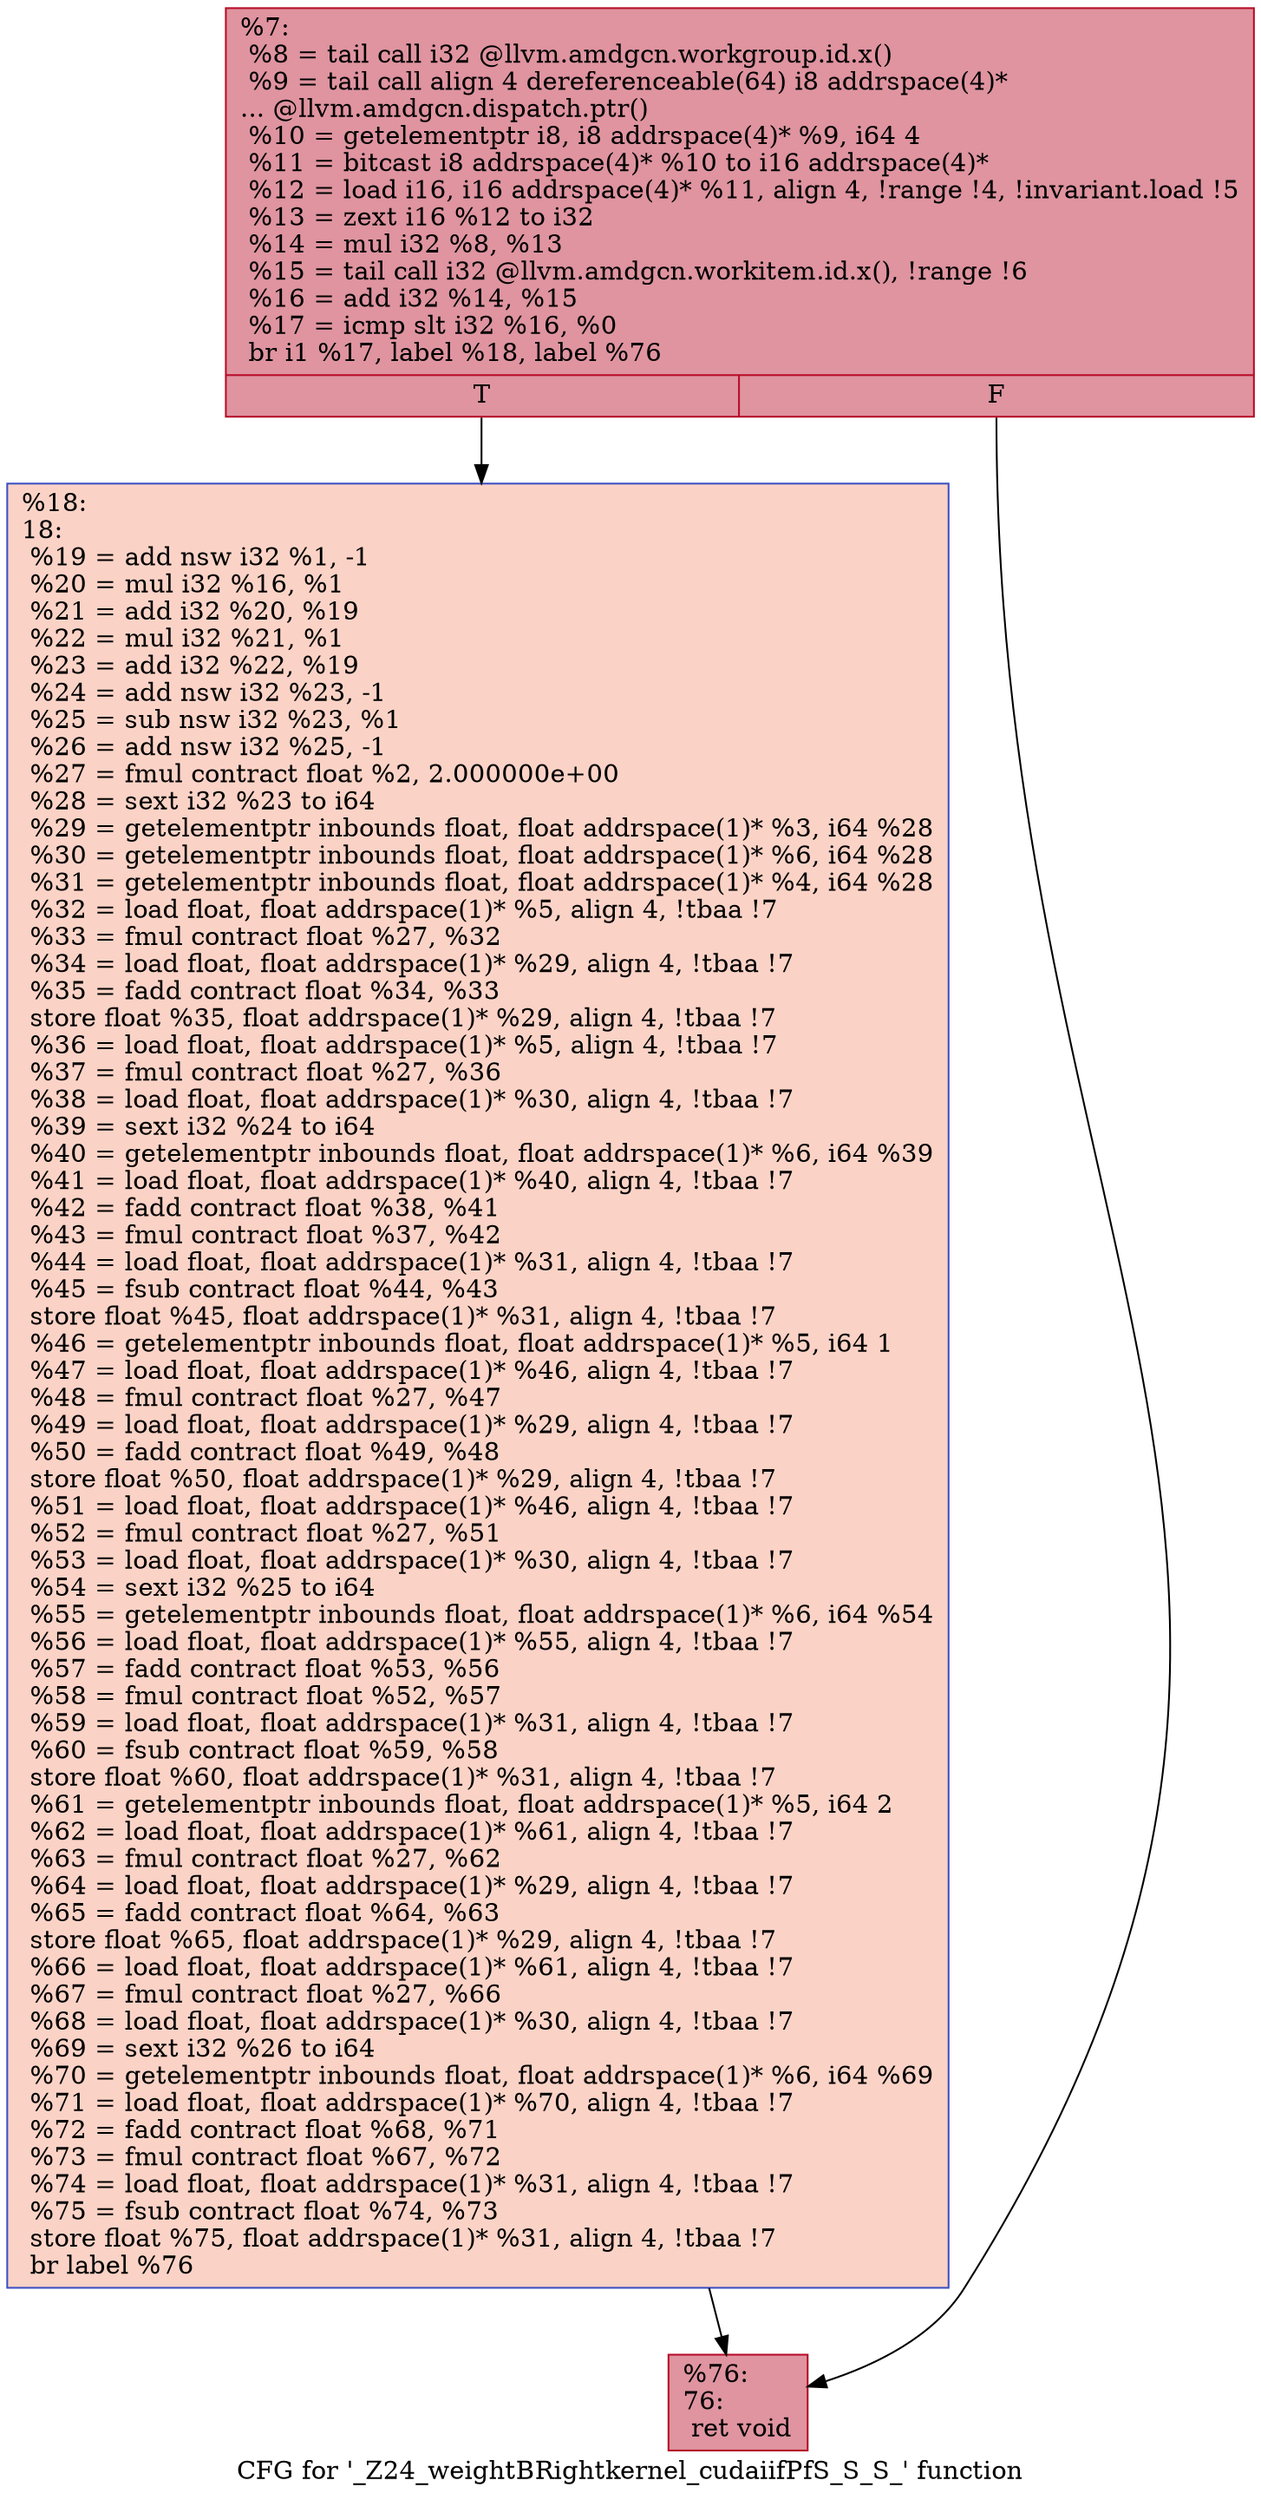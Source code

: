 digraph "CFG for '_Z24_weightBRightkernel_cudaiifPfS_S_S_' function" {
	label="CFG for '_Z24_weightBRightkernel_cudaiifPfS_S_S_' function";

	Node0x4dc3bf0 [shape=record,color="#b70d28ff", style=filled, fillcolor="#b70d2870",label="{%7:\l  %8 = tail call i32 @llvm.amdgcn.workgroup.id.x()\l  %9 = tail call align 4 dereferenceable(64) i8 addrspace(4)*\l... @llvm.amdgcn.dispatch.ptr()\l  %10 = getelementptr i8, i8 addrspace(4)* %9, i64 4\l  %11 = bitcast i8 addrspace(4)* %10 to i16 addrspace(4)*\l  %12 = load i16, i16 addrspace(4)* %11, align 4, !range !4, !invariant.load !5\l  %13 = zext i16 %12 to i32\l  %14 = mul i32 %8, %13\l  %15 = tail call i32 @llvm.amdgcn.workitem.id.x(), !range !6\l  %16 = add i32 %14, %15\l  %17 = icmp slt i32 %16, %0\l  br i1 %17, label %18, label %76\l|{<s0>T|<s1>F}}"];
	Node0x4dc3bf0:s0 -> Node0x4dc5b60;
	Node0x4dc3bf0:s1 -> Node0x4dc5bf0;
	Node0x4dc5b60 [shape=record,color="#3d50c3ff", style=filled, fillcolor="#f59c7d70",label="{%18:\l18:                                               \l  %19 = add nsw i32 %1, -1\l  %20 = mul i32 %16, %1\l  %21 = add i32 %20, %19\l  %22 = mul i32 %21, %1\l  %23 = add i32 %22, %19\l  %24 = add nsw i32 %23, -1\l  %25 = sub nsw i32 %23, %1\l  %26 = add nsw i32 %25, -1\l  %27 = fmul contract float %2, 2.000000e+00\l  %28 = sext i32 %23 to i64\l  %29 = getelementptr inbounds float, float addrspace(1)* %3, i64 %28\l  %30 = getelementptr inbounds float, float addrspace(1)* %6, i64 %28\l  %31 = getelementptr inbounds float, float addrspace(1)* %4, i64 %28\l  %32 = load float, float addrspace(1)* %5, align 4, !tbaa !7\l  %33 = fmul contract float %27, %32\l  %34 = load float, float addrspace(1)* %29, align 4, !tbaa !7\l  %35 = fadd contract float %34, %33\l  store float %35, float addrspace(1)* %29, align 4, !tbaa !7\l  %36 = load float, float addrspace(1)* %5, align 4, !tbaa !7\l  %37 = fmul contract float %27, %36\l  %38 = load float, float addrspace(1)* %30, align 4, !tbaa !7\l  %39 = sext i32 %24 to i64\l  %40 = getelementptr inbounds float, float addrspace(1)* %6, i64 %39\l  %41 = load float, float addrspace(1)* %40, align 4, !tbaa !7\l  %42 = fadd contract float %38, %41\l  %43 = fmul contract float %37, %42\l  %44 = load float, float addrspace(1)* %31, align 4, !tbaa !7\l  %45 = fsub contract float %44, %43\l  store float %45, float addrspace(1)* %31, align 4, !tbaa !7\l  %46 = getelementptr inbounds float, float addrspace(1)* %5, i64 1\l  %47 = load float, float addrspace(1)* %46, align 4, !tbaa !7\l  %48 = fmul contract float %27, %47\l  %49 = load float, float addrspace(1)* %29, align 4, !tbaa !7\l  %50 = fadd contract float %49, %48\l  store float %50, float addrspace(1)* %29, align 4, !tbaa !7\l  %51 = load float, float addrspace(1)* %46, align 4, !tbaa !7\l  %52 = fmul contract float %27, %51\l  %53 = load float, float addrspace(1)* %30, align 4, !tbaa !7\l  %54 = sext i32 %25 to i64\l  %55 = getelementptr inbounds float, float addrspace(1)* %6, i64 %54\l  %56 = load float, float addrspace(1)* %55, align 4, !tbaa !7\l  %57 = fadd contract float %53, %56\l  %58 = fmul contract float %52, %57\l  %59 = load float, float addrspace(1)* %31, align 4, !tbaa !7\l  %60 = fsub contract float %59, %58\l  store float %60, float addrspace(1)* %31, align 4, !tbaa !7\l  %61 = getelementptr inbounds float, float addrspace(1)* %5, i64 2\l  %62 = load float, float addrspace(1)* %61, align 4, !tbaa !7\l  %63 = fmul contract float %27, %62\l  %64 = load float, float addrspace(1)* %29, align 4, !tbaa !7\l  %65 = fadd contract float %64, %63\l  store float %65, float addrspace(1)* %29, align 4, !tbaa !7\l  %66 = load float, float addrspace(1)* %61, align 4, !tbaa !7\l  %67 = fmul contract float %27, %66\l  %68 = load float, float addrspace(1)* %30, align 4, !tbaa !7\l  %69 = sext i32 %26 to i64\l  %70 = getelementptr inbounds float, float addrspace(1)* %6, i64 %69\l  %71 = load float, float addrspace(1)* %70, align 4, !tbaa !7\l  %72 = fadd contract float %68, %71\l  %73 = fmul contract float %67, %72\l  %74 = load float, float addrspace(1)* %31, align 4, !tbaa !7\l  %75 = fsub contract float %74, %73\l  store float %75, float addrspace(1)* %31, align 4, !tbaa !7\l  br label %76\l}"];
	Node0x4dc5b60 -> Node0x4dc5bf0;
	Node0x4dc5bf0 [shape=record,color="#b70d28ff", style=filled, fillcolor="#b70d2870",label="{%76:\l76:                                               \l  ret void\l}"];
}
